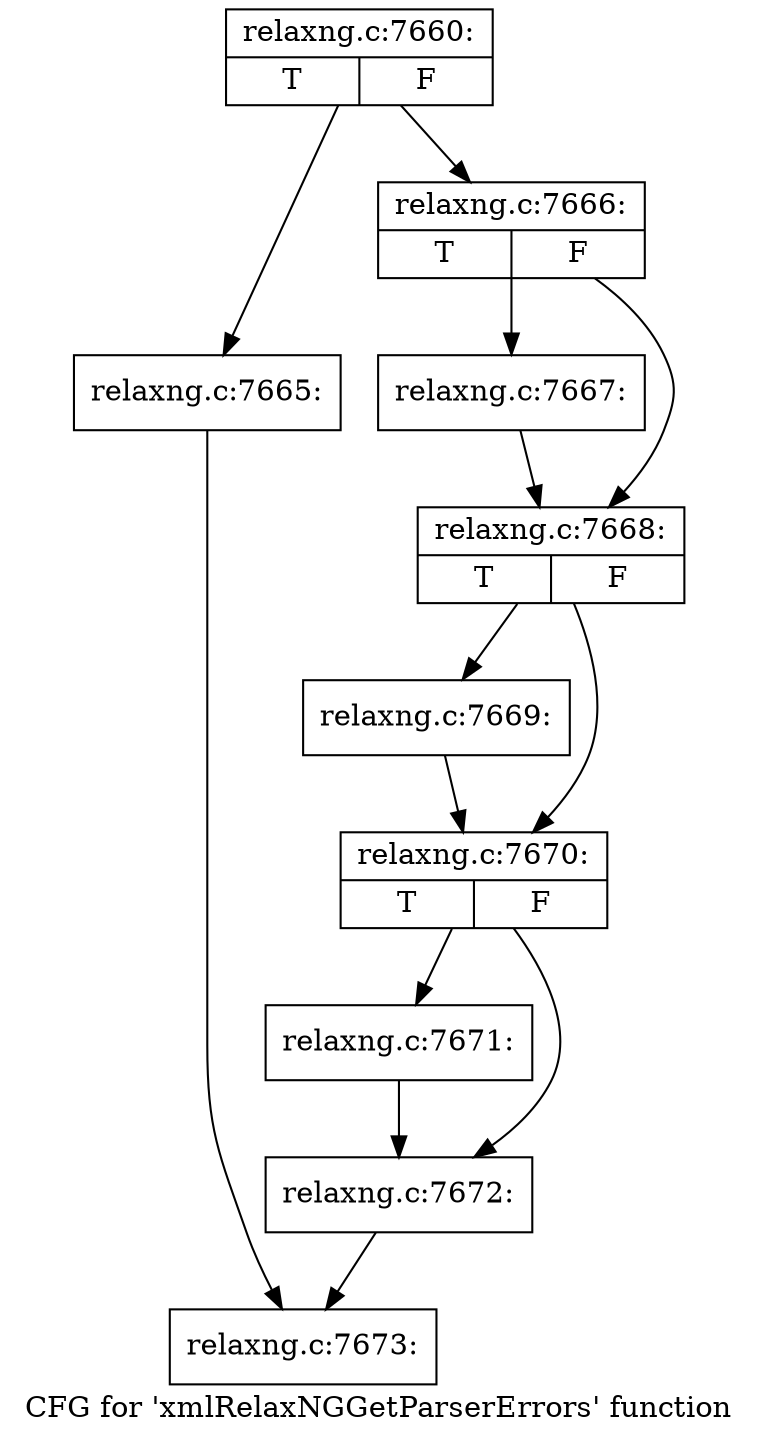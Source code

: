 digraph "CFG for 'xmlRelaxNGGetParserErrors' function" {
	label="CFG for 'xmlRelaxNGGetParserErrors' function";

	Node0x555e9c17ee20 [shape=record,label="{relaxng.c:7660:|{<s0>T|<s1>F}}"];
	Node0x555e9c17ee20 -> Node0x555e9c1827f0;
	Node0x555e9c17ee20 -> Node0x555e9c182840;
	Node0x555e9c1827f0 [shape=record,label="{relaxng.c:7665:}"];
	Node0x555e9c1827f0 -> Node0x555e9c17f000;
	Node0x555e9c182840 [shape=record,label="{relaxng.c:7666:|{<s0>T|<s1>F}}"];
	Node0x555e9c182840 -> Node0x555e9c182d00;
	Node0x555e9c182840 -> Node0x555e9c182d50;
	Node0x555e9c182d00 [shape=record,label="{relaxng.c:7667:}"];
	Node0x555e9c182d00 -> Node0x555e9c182d50;
	Node0x555e9c182d50 [shape=record,label="{relaxng.c:7668:|{<s0>T|<s1>F}}"];
	Node0x555e9c182d50 -> Node0x555e9c183390;
	Node0x555e9c182d50 -> Node0x555e9c1833e0;
	Node0x555e9c183390 [shape=record,label="{relaxng.c:7669:}"];
	Node0x555e9c183390 -> Node0x555e9c1833e0;
	Node0x555e9c1833e0 [shape=record,label="{relaxng.c:7670:|{<s0>T|<s1>F}}"];
	Node0x555e9c1833e0 -> Node0x555e9c1839f0;
	Node0x555e9c1833e0 -> Node0x555e9c183a40;
	Node0x555e9c1839f0 [shape=record,label="{relaxng.c:7671:}"];
	Node0x555e9c1839f0 -> Node0x555e9c183a40;
	Node0x555e9c183a40 [shape=record,label="{relaxng.c:7672:}"];
	Node0x555e9c183a40 -> Node0x555e9c17f000;
	Node0x555e9c17f000 [shape=record,label="{relaxng.c:7673:}"];
}

